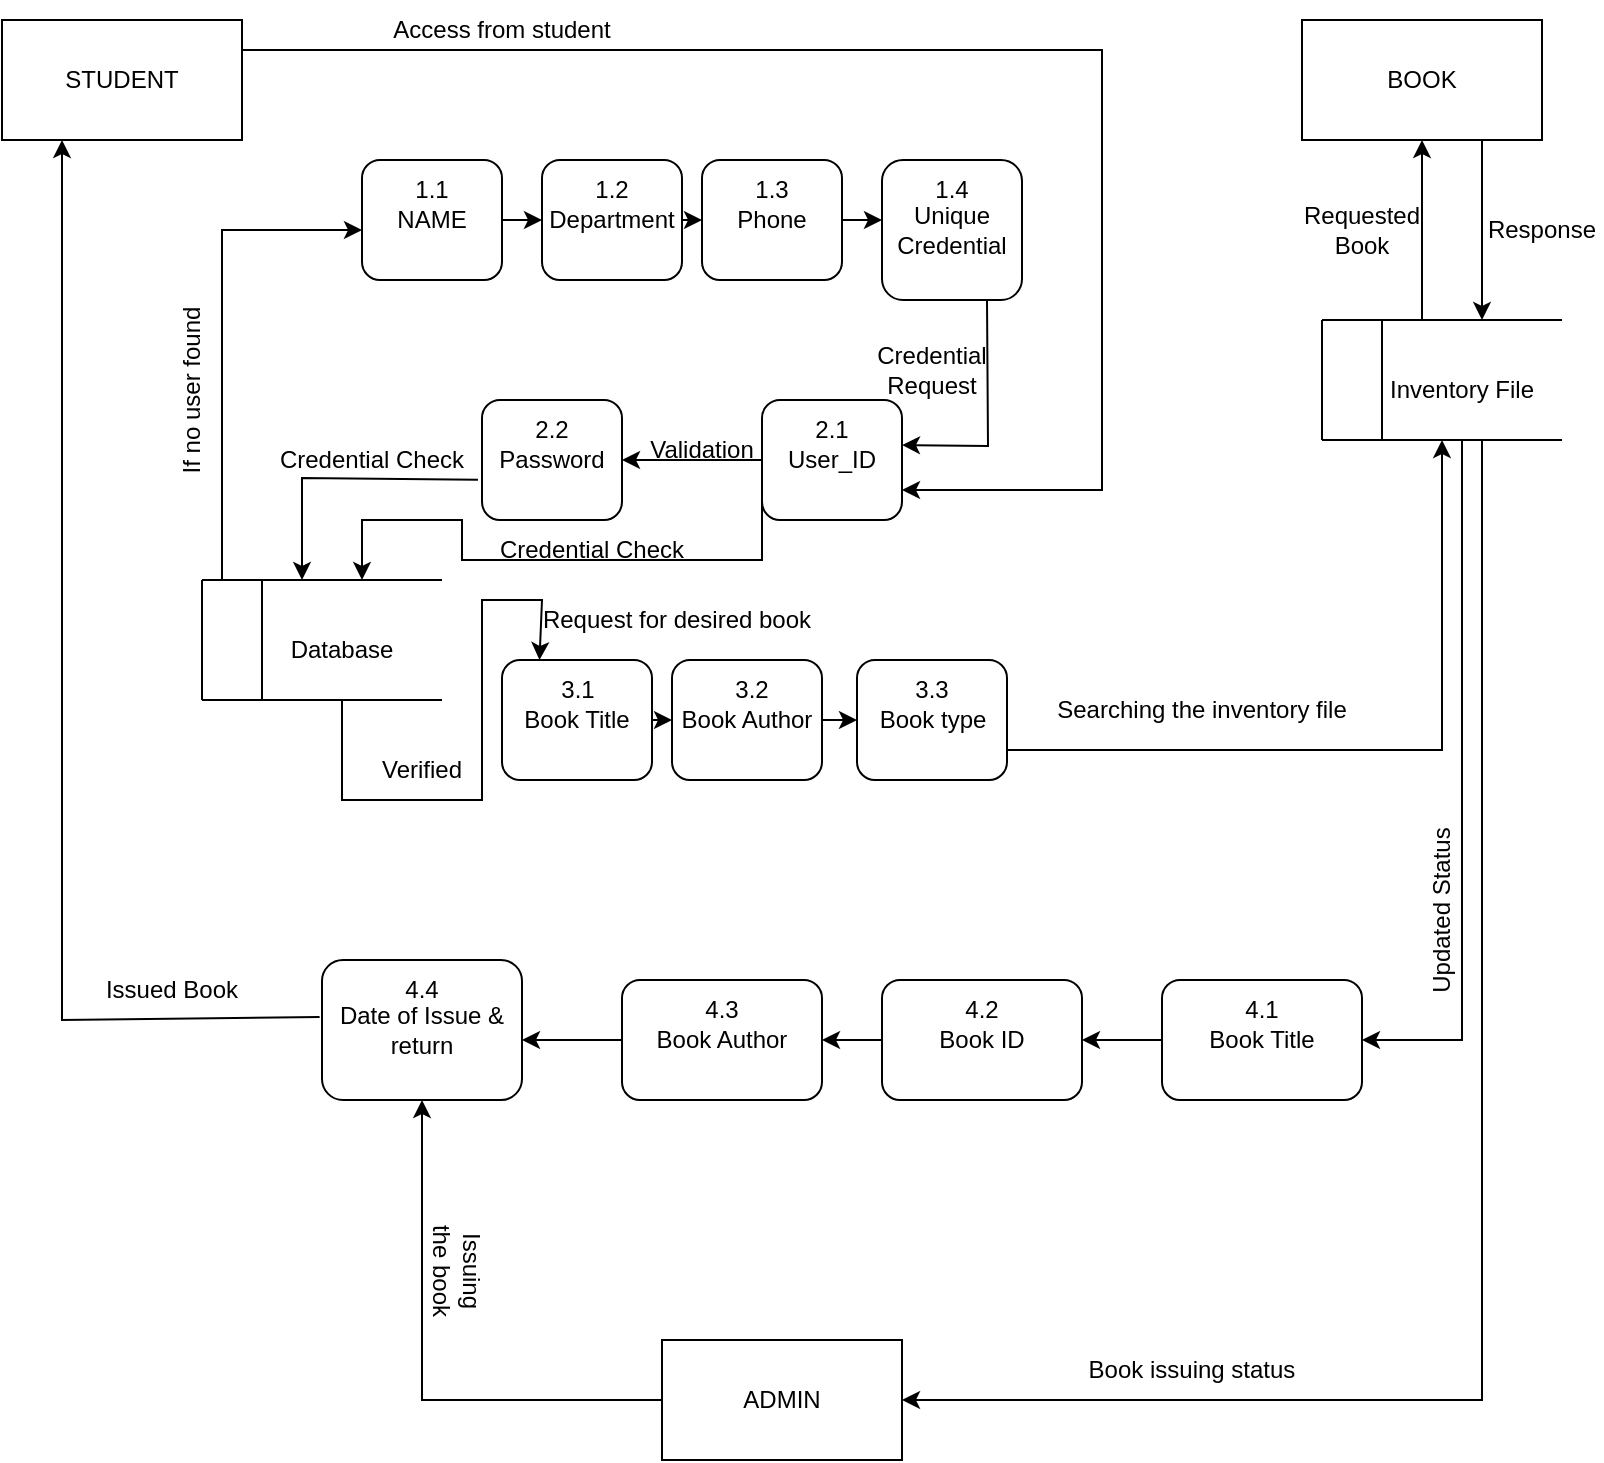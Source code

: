 <mxfile version="20.3.3" type="github">
  <diagram id="sZ0opgbdx6WAr5Ih1IuC" name="Page-1">
    <mxGraphModel dx="1037" dy="587" grid="1" gridSize="10" guides="1" tooltips="1" connect="1" arrows="1" fold="1" page="1" pageScale="1" pageWidth="850" pageHeight="1100" math="0" shadow="0">
      <root>
        <mxCell id="0" />
        <mxCell id="1" parent="0" />
        <mxCell id="Gsfxx9Z68uU7SboIG1dY-45" value="STUDENT" style="rounded=0;whiteSpace=wrap;html=1;" vertex="1" parent="1">
          <mxGeometry x="20" y="30" width="120" height="60" as="geometry" />
        </mxCell>
        <mxCell id="Gsfxx9Z68uU7SboIG1dY-46" value="BOOK" style="rounded=0;whiteSpace=wrap;html=1;" vertex="1" parent="1">
          <mxGeometry x="670" y="30" width="120" height="60" as="geometry" />
        </mxCell>
        <mxCell id="Gsfxx9Z68uU7SboIG1dY-51" value="1.0" style="text;html=1;strokeColor=none;fillColor=none;align=center;verticalAlign=middle;whiteSpace=wrap;rounded=0;" vertex="1" parent="1">
          <mxGeometry x="200" y="100" width="60" height="30" as="geometry" />
        </mxCell>
        <mxCell id="Gsfxx9Z68uU7SboIG1dY-56" value="" style="endArrow=none;html=1;rounded=0;entryX=0.25;entryY=0;entryDx=0;entryDy=0;exitX=0.25;exitY=1;exitDx=0;exitDy=0;" edge="1" parent="1">
          <mxGeometry width="50" height="50" relative="1" as="geometry">
            <mxPoint x="710" y="240" as="sourcePoint" />
            <mxPoint x="710" y="180" as="targetPoint" />
          </mxGeometry>
        </mxCell>
        <mxCell id="Gsfxx9Z68uU7SboIG1dY-57" value="" style="endArrow=none;html=1;rounded=0;entryX=0;entryY=0;entryDx=0;entryDy=0;exitX=1;exitY=0;exitDx=0;exitDy=0;" edge="1" parent="1">
          <mxGeometry width="50" height="50" relative="1" as="geometry">
            <mxPoint x="800" y="180" as="sourcePoint" />
            <mxPoint x="680" y="180" as="targetPoint" />
          </mxGeometry>
        </mxCell>
        <mxCell id="Gsfxx9Z68uU7SboIG1dY-58" value="" style="endArrow=none;html=1;rounded=0;entryX=0;entryY=0;entryDx=0;entryDy=0;exitX=0;exitY=1;exitDx=0;exitDy=0;" edge="1" parent="1">
          <mxGeometry width="50" height="50" relative="1" as="geometry">
            <mxPoint x="680" y="240" as="sourcePoint" />
            <mxPoint x="680" y="180" as="targetPoint" />
          </mxGeometry>
        </mxCell>
        <mxCell id="Gsfxx9Z68uU7SboIG1dY-59" value="" style="endArrow=none;html=1;rounded=0;" edge="1" parent="1">
          <mxGeometry width="50" height="50" relative="1" as="geometry">
            <mxPoint x="680" y="240" as="sourcePoint" />
            <mxPoint x="800" y="240" as="targetPoint" />
          </mxGeometry>
        </mxCell>
        <mxCell id="Gsfxx9Z68uU7SboIG1dY-60" value="Inventory File" style="text;html=1;strokeColor=none;fillColor=none;align=center;verticalAlign=middle;whiteSpace=wrap;rounded=0;" vertex="1" parent="1">
          <mxGeometry x="690" y="200" width="120" height="30" as="geometry" />
        </mxCell>
        <mxCell id="Gsfxx9Z68uU7SboIG1dY-64" value="" style="endArrow=none;html=1;rounded=0;exitX=0.25;exitY=1;exitDx=0;exitDy=0;entryX=0.25;entryY=0;entryDx=0;entryDy=0;" edge="1" parent="1">
          <mxGeometry width="50" height="50" relative="1" as="geometry">
            <mxPoint x="150" y="370" as="sourcePoint" />
            <mxPoint x="150" y="310" as="targetPoint" />
          </mxGeometry>
        </mxCell>
        <mxCell id="Gsfxx9Z68uU7SboIG1dY-65" value="" style="endArrow=none;html=1;rounded=0;exitX=0;exitY=0;exitDx=0;exitDy=0;entryX=1;entryY=0;entryDx=0;entryDy=0;" edge="1" parent="1">
          <mxGeometry width="50" height="50" relative="1" as="geometry">
            <mxPoint x="120" y="310" as="sourcePoint" />
            <mxPoint x="240" y="310" as="targetPoint" />
          </mxGeometry>
        </mxCell>
        <mxCell id="Gsfxx9Z68uU7SboIG1dY-66" value="" style="endArrow=none;html=1;rounded=0;exitX=0;exitY=1;exitDx=0;exitDy=0;entryX=1;entryY=1;entryDx=0;entryDy=0;" edge="1" parent="1">
          <mxGeometry width="50" height="50" relative="1" as="geometry">
            <mxPoint x="120" y="370" as="sourcePoint" />
            <mxPoint x="240" y="370" as="targetPoint" />
          </mxGeometry>
        </mxCell>
        <mxCell id="Gsfxx9Z68uU7SboIG1dY-67" value="" style="endArrow=none;html=1;rounded=0;exitX=0;exitY=1;exitDx=0;exitDy=0;entryX=0;entryY=0;entryDx=0;entryDy=0;" edge="1" parent="1">
          <mxGeometry width="50" height="50" relative="1" as="geometry">
            <mxPoint x="120" y="370" as="sourcePoint" />
            <mxPoint x="120" y="310" as="targetPoint" />
          </mxGeometry>
        </mxCell>
        <mxCell id="Gsfxx9Z68uU7SboIG1dY-68" value="Database" style="text;html=1;strokeColor=none;fillColor=none;align=center;verticalAlign=middle;whiteSpace=wrap;rounded=0;" vertex="1" parent="1">
          <mxGeometry x="160" y="330" width="60" height="30" as="geometry" />
        </mxCell>
        <mxCell id="Gsfxx9Z68uU7SboIG1dY-69" value="" style="endArrow=classic;html=1;rounded=0;exitX=1;exitY=0.25;exitDx=0;exitDy=0;entryX=1;entryY=0.5;entryDx=0;entryDy=0;" edge="1" parent="1" source="Gsfxx9Z68uU7SboIG1dY-45">
          <mxGeometry width="50" height="50" relative="1" as="geometry">
            <mxPoint x="390" y="260" as="sourcePoint" />
            <mxPoint x="470" y="265" as="targetPoint" />
            <Array as="points">
              <mxPoint x="570" y="45" />
              <mxPoint x="570" y="265" />
            </Array>
          </mxGeometry>
        </mxCell>
        <mxCell id="Gsfxx9Z68uU7SboIG1dY-70" value="Access from student" style="text;html=1;strokeColor=none;fillColor=none;align=center;verticalAlign=middle;whiteSpace=wrap;rounded=0;" vertex="1" parent="1">
          <mxGeometry x="180" y="20" width="180" height="30" as="geometry" />
        </mxCell>
        <mxCell id="Gsfxx9Z68uU7SboIG1dY-72" value="Credential Request" style="text;html=1;strokeColor=none;fillColor=none;align=center;verticalAlign=middle;whiteSpace=wrap;rounded=0;" vertex="1" parent="1">
          <mxGeometry x="435" y="190" width="100" height="30" as="geometry" />
        </mxCell>
        <mxCell id="Gsfxx9Z68uU7SboIG1dY-73" value="" style="endArrow=classic;html=1;rounded=0;exitX=-0.029;exitY=0.665;exitDx=0;exitDy=0;exitPerimeter=0;" edge="1" parent="1" source="Gsfxx9Z68uU7SboIG1dY-108">
          <mxGeometry width="50" height="50" relative="1" as="geometry">
            <mxPoint x="250" y="259" as="sourcePoint" />
            <mxPoint x="170" y="310" as="targetPoint" />
            <Array as="points">
              <mxPoint x="170" y="259" />
            </Array>
          </mxGeometry>
        </mxCell>
        <mxCell id="Gsfxx9Z68uU7SboIG1dY-74" value="Credential Check" style="text;html=1;strokeColor=none;fillColor=none;align=center;verticalAlign=middle;whiteSpace=wrap;rounded=0;" vertex="1" parent="1">
          <mxGeometry x="140" y="235" width="130" height="30" as="geometry" />
        </mxCell>
        <mxCell id="Gsfxx9Z68uU7SboIG1dY-75" value="" style="endArrow=classic;html=1;rounded=0;entryX=0.25;entryY=0;entryDx=0;entryDy=0;" edge="1" parent="1" target="Gsfxx9Z68uU7SboIG1dY-116">
          <mxGeometry width="50" height="50" relative="1" as="geometry">
            <mxPoint x="190" y="370" as="sourcePoint" />
            <mxPoint x="410" y="350" as="targetPoint" />
            <Array as="points">
              <mxPoint x="190" y="420" />
              <mxPoint x="260" y="420" />
              <mxPoint x="260" y="320" />
              <mxPoint x="290" y="320" />
            </Array>
          </mxGeometry>
        </mxCell>
        <mxCell id="Gsfxx9Z68uU7SboIG1dY-76" value="Request for desired book" style="text;html=1;strokeColor=none;fillColor=none;align=center;verticalAlign=middle;whiteSpace=wrap;rounded=0;" vertex="1" parent="1">
          <mxGeometry x="285" y="320" width="145" height="20" as="geometry" />
        </mxCell>
        <mxCell id="Gsfxx9Z68uU7SboIG1dY-77" value="" style="endArrow=classic;html=1;rounded=0;exitX=1;exitY=0.75;exitDx=0;exitDy=0;" edge="1" parent="1" source="Gsfxx9Z68uU7SboIG1dY-118">
          <mxGeometry width="50" height="50" relative="1" as="geometry">
            <mxPoint x="540" y="395" as="sourcePoint" />
            <mxPoint x="740" y="240" as="targetPoint" />
            <Array as="points">
              <mxPoint x="740" y="395" />
            </Array>
          </mxGeometry>
        </mxCell>
        <mxCell id="Gsfxx9Z68uU7SboIG1dY-78" value="Searching the inventory file" style="text;html=1;strokeColor=none;fillColor=none;align=center;verticalAlign=middle;whiteSpace=wrap;rounded=0;" vertex="1" parent="1">
          <mxGeometry x="540" y="360" width="160" height="30" as="geometry" />
        </mxCell>
        <mxCell id="Gsfxx9Z68uU7SboIG1dY-79" value="" style="endArrow=classic;html=1;rounded=0;entryX=0.5;entryY=1;entryDx=0;entryDy=0;" edge="1" parent="1" target="Gsfxx9Z68uU7SboIG1dY-46">
          <mxGeometry width="50" height="50" relative="1" as="geometry">
            <mxPoint x="730" y="180" as="sourcePoint" />
            <mxPoint x="470" y="240" as="targetPoint" />
          </mxGeometry>
        </mxCell>
        <mxCell id="Gsfxx9Z68uU7SboIG1dY-80" value="Requested Book" style="text;html=1;strokeColor=none;fillColor=none;align=center;verticalAlign=middle;whiteSpace=wrap;rounded=0;" vertex="1" parent="1">
          <mxGeometry x="670" y="120" width="60" height="30" as="geometry" />
        </mxCell>
        <mxCell id="Gsfxx9Z68uU7SboIG1dY-81" value="" style="endArrow=classic;html=1;rounded=0;exitX=0.75;exitY=1;exitDx=0;exitDy=0;" edge="1" parent="1" source="Gsfxx9Z68uU7SboIG1dY-46">
          <mxGeometry width="50" height="50" relative="1" as="geometry">
            <mxPoint x="420" y="290" as="sourcePoint" />
            <mxPoint x="760" y="180" as="targetPoint" />
          </mxGeometry>
        </mxCell>
        <mxCell id="Gsfxx9Z68uU7SboIG1dY-82" value="Response" style="text;html=1;strokeColor=none;fillColor=none;align=center;verticalAlign=middle;whiteSpace=wrap;rounded=0;" vertex="1" parent="1">
          <mxGeometry x="760" y="120" width="60" height="30" as="geometry" />
        </mxCell>
        <mxCell id="Gsfxx9Z68uU7SboIG1dY-140" style="edgeStyle=orthogonalEdgeStyle;rounded=0;orthogonalLoop=1;jettySize=auto;html=1;entryX=0.5;entryY=1;entryDx=0;entryDy=0;" edge="1" parent="1" source="Gsfxx9Z68uU7SboIG1dY-83" target="Gsfxx9Z68uU7SboIG1dY-130">
          <mxGeometry relative="1" as="geometry" />
        </mxCell>
        <mxCell id="Gsfxx9Z68uU7SboIG1dY-83" value="ADMIN" style="rounded=0;whiteSpace=wrap;html=1;" vertex="1" parent="1">
          <mxGeometry x="350" y="690" width="120" height="60" as="geometry" />
        </mxCell>
        <mxCell id="Gsfxx9Z68uU7SboIG1dY-84" value="" style="endArrow=classic;html=1;rounded=0;entryX=1;entryY=0.5;entryDx=0;entryDy=0;" edge="1" parent="1" target="Gsfxx9Z68uU7SboIG1dY-83">
          <mxGeometry width="50" height="50" relative="1" as="geometry">
            <mxPoint x="760" y="240" as="sourcePoint" />
            <mxPoint x="520" y="480" as="targetPoint" />
            <Array as="points">
              <mxPoint x="760" y="720" />
            </Array>
          </mxGeometry>
        </mxCell>
        <mxCell id="Gsfxx9Z68uU7SboIG1dY-85" value="Book issuing status" style="text;html=1;strokeColor=none;fillColor=none;align=center;verticalAlign=middle;whiteSpace=wrap;rounded=0;" vertex="1" parent="1">
          <mxGeometry x="560" y="690" width="110" height="30" as="geometry" />
        </mxCell>
        <mxCell id="Gsfxx9Z68uU7SboIG1dY-90" value="" style="endArrow=classic;html=1;rounded=0;entryX=0.25;entryY=1;entryDx=0;entryDy=0;exitX=-0.012;exitY=0.408;exitDx=0;exitDy=0;exitPerimeter=0;" edge="1" parent="1" source="Gsfxx9Z68uU7SboIG1dY-130" target="Gsfxx9Z68uU7SboIG1dY-45">
          <mxGeometry width="50" height="50" relative="1" as="geometry">
            <mxPoint x="170" y="530" as="sourcePoint" />
            <mxPoint x="290" y="300" as="targetPoint" />
            <Array as="points">
              <mxPoint x="50" y="530" />
            </Array>
          </mxGeometry>
        </mxCell>
        <mxCell id="Gsfxx9Z68uU7SboIG1dY-91" value="Issued Book" style="text;html=1;strokeColor=none;fillColor=none;align=center;verticalAlign=middle;whiteSpace=wrap;rounded=0;" vertex="1" parent="1">
          <mxGeometry x="60" y="500" width="90" height="30" as="geometry" />
        </mxCell>
        <mxCell id="Gsfxx9Z68uU7SboIG1dY-92" value="" style="endArrow=classic;html=1;rounded=0;entryX=0;entryY=0.5;entryDx=0;entryDy=0;" edge="1" parent="1">
          <mxGeometry width="50" height="50" relative="1" as="geometry">
            <mxPoint x="130" y="310" as="sourcePoint" />
            <mxPoint x="200" y="135" as="targetPoint" />
            <Array as="points">
              <mxPoint x="130" y="135" />
            </Array>
          </mxGeometry>
        </mxCell>
        <mxCell id="Gsfxx9Z68uU7SboIG1dY-93" value="If no user found" style="text;html=1;strokeColor=none;fillColor=none;align=center;verticalAlign=middle;whiteSpace=wrap;rounded=0;rotation=-90;" vertex="1" parent="1">
          <mxGeometry x="70" y="200" width="90" height="30" as="geometry" />
        </mxCell>
        <mxCell id="Gsfxx9Z68uU7SboIG1dY-94" value="NAME" style="rounded=1;whiteSpace=wrap;html=1;" vertex="1" parent="1">
          <mxGeometry x="200" y="100" width="70" height="60" as="geometry" />
        </mxCell>
        <mxCell id="Gsfxx9Z68uU7SboIG1dY-95" value="1.1" style="text;html=1;strokeColor=none;fillColor=none;align=center;verticalAlign=middle;whiteSpace=wrap;rounded=0;" vertex="1" parent="1">
          <mxGeometry x="205" y="100" width="60" height="30" as="geometry" />
        </mxCell>
        <mxCell id="Gsfxx9Z68uU7SboIG1dY-96" value="Department" style="rounded=1;whiteSpace=wrap;html=1;" vertex="1" parent="1">
          <mxGeometry x="290" y="100" width="70" height="60" as="geometry" />
        </mxCell>
        <mxCell id="Gsfxx9Z68uU7SboIG1dY-97" value="1.2" style="text;html=1;strokeColor=none;fillColor=none;align=center;verticalAlign=middle;whiteSpace=wrap;rounded=0;" vertex="1" parent="1">
          <mxGeometry x="295" y="100" width="60" height="30" as="geometry" />
        </mxCell>
        <mxCell id="Gsfxx9Z68uU7SboIG1dY-98" value="" style="endArrow=classic;html=1;rounded=0;exitX=1;exitY=0.5;exitDx=0;exitDy=0;" edge="1" parent="1" source="Gsfxx9Z68uU7SboIG1dY-94">
          <mxGeometry width="50" height="50" relative="1" as="geometry">
            <mxPoint x="400" y="180" as="sourcePoint" />
            <mxPoint x="290" y="130" as="targetPoint" />
          </mxGeometry>
        </mxCell>
        <mxCell id="Gsfxx9Z68uU7SboIG1dY-99" value="Phone" style="rounded=1;whiteSpace=wrap;html=1;" vertex="1" parent="1">
          <mxGeometry x="370" y="100" width="70" height="60" as="geometry" />
        </mxCell>
        <mxCell id="Gsfxx9Z68uU7SboIG1dY-100" value="1.3" style="text;html=1;strokeColor=none;fillColor=none;align=center;verticalAlign=middle;whiteSpace=wrap;rounded=0;" vertex="1" parent="1">
          <mxGeometry x="375" y="100" width="60" height="30" as="geometry" />
        </mxCell>
        <mxCell id="Gsfxx9Z68uU7SboIG1dY-101" value="" style="endArrow=classic;html=1;rounded=0;exitX=1;exitY=0.5;exitDx=0;exitDy=0;" edge="1" parent="1" source="Gsfxx9Z68uU7SboIG1dY-96">
          <mxGeometry width="50" height="50" relative="1" as="geometry">
            <mxPoint x="350" y="180" as="sourcePoint" />
            <mxPoint x="370" y="130" as="targetPoint" />
          </mxGeometry>
        </mxCell>
        <mxCell id="Gsfxx9Z68uU7SboIG1dY-102" value="Unique Credential" style="rounded=1;whiteSpace=wrap;html=1;" vertex="1" parent="1">
          <mxGeometry x="460" y="100" width="70" height="70" as="geometry" />
        </mxCell>
        <mxCell id="Gsfxx9Z68uU7SboIG1dY-103" value="1.4" style="text;html=1;strokeColor=none;fillColor=none;align=center;verticalAlign=middle;whiteSpace=wrap;rounded=0;" vertex="1" parent="1">
          <mxGeometry x="465" y="100" width="60" height="30" as="geometry" />
        </mxCell>
        <mxCell id="Gsfxx9Z68uU7SboIG1dY-104" value="" style="endArrow=classic;html=1;rounded=0;entryX=0;entryY=0.429;entryDx=0;entryDy=0;entryPerimeter=0;exitX=1;exitY=0.5;exitDx=0;exitDy=0;" edge="1" parent="1" source="Gsfxx9Z68uU7SboIG1dY-99" target="Gsfxx9Z68uU7SboIG1dY-102">
          <mxGeometry width="50" height="50" relative="1" as="geometry">
            <mxPoint x="310" y="210" as="sourcePoint" />
            <mxPoint x="360" y="160" as="targetPoint" />
          </mxGeometry>
        </mxCell>
        <mxCell id="Gsfxx9Z68uU7SboIG1dY-105" value="" style="endArrow=classic;html=1;rounded=0;entryX=1;entryY=0.25;entryDx=0;entryDy=0;exitX=0.75;exitY=1;exitDx=0;exitDy=0;" edge="1" parent="1" source="Gsfxx9Z68uU7SboIG1dY-102">
          <mxGeometry width="50" height="50" relative="1" as="geometry">
            <mxPoint x="360" y="260" as="sourcePoint" />
            <mxPoint x="470" y="242.5" as="targetPoint" />
            <Array as="points">
              <mxPoint x="513" y="243" />
            </Array>
          </mxGeometry>
        </mxCell>
        <mxCell id="Gsfxx9Z68uU7SboIG1dY-106" value="User_ID" style="rounded=1;whiteSpace=wrap;html=1;" vertex="1" parent="1">
          <mxGeometry x="400" y="220" width="70" height="60" as="geometry" />
        </mxCell>
        <mxCell id="Gsfxx9Z68uU7SboIG1dY-108" value="Password" style="rounded=1;whiteSpace=wrap;html=1;" vertex="1" parent="1">
          <mxGeometry x="260" y="220" width="70" height="60" as="geometry" />
        </mxCell>
        <mxCell id="Gsfxx9Z68uU7SboIG1dY-109" value="" style="endArrow=classic;html=1;rounded=0;entryX=1;entryY=0.5;entryDx=0;entryDy=0;exitX=0;exitY=0.5;exitDx=0;exitDy=0;" edge="1" parent="1" source="Gsfxx9Z68uU7SboIG1dY-106" target="Gsfxx9Z68uU7SboIG1dY-108">
          <mxGeometry width="50" height="50" relative="1" as="geometry">
            <mxPoint x="360" y="310" as="sourcePoint" />
            <mxPoint x="410" y="260" as="targetPoint" />
          </mxGeometry>
        </mxCell>
        <mxCell id="Gsfxx9Z68uU7SboIG1dY-110" value="" style="endArrow=classic;html=1;rounded=0;exitX=0;exitY=0.75;exitDx=0;exitDy=0;" edge="1" parent="1" source="Gsfxx9Z68uU7SboIG1dY-106">
          <mxGeometry width="50" height="50" relative="1" as="geometry">
            <mxPoint x="360" y="290" as="sourcePoint" />
            <mxPoint x="200" y="310" as="targetPoint" />
            <Array as="points">
              <mxPoint x="400" y="300" />
              <mxPoint x="250" y="300" />
              <mxPoint x="250" y="280" />
              <mxPoint x="200" y="280" />
            </Array>
          </mxGeometry>
        </mxCell>
        <mxCell id="Gsfxx9Z68uU7SboIG1dY-111" value="Credential Check" style="text;html=1;strokeColor=none;fillColor=none;align=center;verticalAlign=middle;whiteSpace=wrap;rounded=0;" vertex="1" parent="1">
          <mxGeometry x="250" y="280" width="130" height="30" as="geometry" />
        </mxCell>
        <mxCell id="Gsfxx9Z68uU7SboIG1dY-112" value="Validation" style="text;html=1;strokeColor=none;fillColor=none;align=center;verticalAlign=middle;whiteSpace=wrap;rounded=0;" vertex="1" parent="1">
          <mxGeometry x="340" y="230" width="60" height="30" as="geometry" />
        </mxCell>
        <mxCell id="Gsfxx9Z68uU7SboIG1dY-113" value="Verified" style="text;html=1;strokeColor=none;fillColor=none;align=center;verticalAlign=middle;whiteSpace=wrap;rounded=0;" vertex="1" parent="1">
          <mxGeometry x="200" y="390" width="60" height="30" as="geometry" />
        </mxCell>
        <mxCell id="Gsfxx9Z68uU7SboIG1dY-114" value="2.1" style="text;html=1;strokeColor=none;fillColor=none;align=center;verticalAlign=middle;whiteSpace=wrap;rounded=0;" vertex="1" parent="1">
          <mxGeometry x="405" y="220" width="60" height="30" as="geometry" />
        </mxCell>
        <mxCell id="Gsfxx9Z68uU7SboIG1dY-115" value="2.2" style="text;html=1;strokeColor=none;fillColor=none;align=center;verticalAlign=middle;whiteSpace=wrap;rounded=0;" vertex="1" parent="1">
          <mxGeometry x="265" y="220" width="60" height="30" as="geometry" />
        </mxCell>
        <mxCell id="Gsfxx9Z68uU7SboIG1dY-120" style="edgeStyle=orthogonalEdgeStyle;rounded=0;orthogonalLoop=1;jettySize=auto;html=1;exitX=1;exitY=0.5;exitDx=0;exitDy=0;entryX=0;entryY=0.5;entryDx=0;entryDy=0;" edge="1" parent="1" source="Gsfxx9Z68uU7SboIG1dY-116" target="Gsfxx9Z68uU7SboIG1dY-117">
          <mxGeometry relative="1" as="geometry" />
        </mxCell>
        <mxCell id="Gsfxx9Z68uU7SboIG1dY-116" value="Book Title" style="rounded=1;whiteSpace=wrap;html=1;" vertex="1" parent="1">
          <mxGeometry x="270" y="350" width="75" height="60" as="geometry" />
        </mxCell>
        <mxCell id="Gsfxx9Z68uU7SboIG1dY-121" style="edgeStyle=orthogonalEdgeStyle;rounded=0;orthogonalLoop=1;jettySize=auto;html=1;exitX=1;exitY=0.5;exitDx=0;exitDy=0;entryX=0;entryY=0.5;entryDx=0;entryDy=0;" edge="1" parent="1" source="Gsfxx9Z68uU7SboIG1dY-117" target="Gsfxx9Z68uU7SboIG1dY-118">
          <mxGeometry relative="1" as="geometry" />
        </mxCell>
        <mxCell id="Gsfxx9Z68uU7SboIG1dY-117" value="Book Author" style="rounded=1;whiteSpace=wrap;html=1;" vertex="1" parent="1">
          <mxGeometry x="355" y="350" width="75" height="60" as="geometry" />
        </mxCell>
        <mxCell id="Gsfxx9Z68uU7SboIG1dY-118" value="Book type" style="rounded=1;whiteSpace=wrap;html=1;" vertex="1" parent="1">
          <mxGeometry x="447.5" y="350" width="75" height="60" as="geometry" />
        </mxCell>
        <mxCell id="Gsfxx9Z68uU7SboIG1dY-122" value="3.1" style="text;html=1;strokeColor=none;fillColor=none;align=center;verticalAlign=middle;whiteSpace=wrap;rounded=0;" vertex="1" parent="1">
          <mxGeometry x="277.5" y="350" width="60" height="30" as="geometry" />
        </mxCell>
        <mxCell id="Gsfxx9Z68uU7SboIG1dY-123" value="3.2" style="text;html=1;strokeColor=none;fillColor=none;align=center;verticalAlign=middle;whiteSpace=wrap;rounded=0;" vertex="1" parent="1">
          <mxGeometry x="365" y="350" width="60" height="30" as="geometry" />
        </mxCell>
        <mxCell id="Gsfxx9Z68uU7SboIG1dY-124" value="3.3" style="text;html=1;strokeColor=none;fillColor=none;align=center;verticalAlign=middle;whiteSpace=wrap;rounded=0;" vertex="1" parent="1">
          <mxGeometry x="455" y="350" width="60" height="30" as="geometry" />
        </mxCell>
        <mxCell id="Gsfxx9Z68uU7SboIG1dY-137" style="edgeStyle=orthogonalEdgeStyle;rounded=0;orthogonalLoop=1;jettySize=auto;html=1;" edge="1" parent="1" source="Gsfxx9Z68uU7SboIG1dY-127" target="Gsfxx9Z68uU7SboIG1dY-128">
          <mxGeometry relative="1" as="geometry" />
        </mxCell>
        <mxCell id="Gsfxx9Z68uU7SboIG1dY-127" value="Book Title" style="rounded=1;whiteSpace=wrap;html=1;" vertex="1" parent="1">
          <mxGeometry x="600" y="510" width="100" height="60" as="geometry" />
        </mxCell>
        <mxCell id="Gsfxx9Z68uU7SboIG1dY-138" style="edgeStyle=orthogonalEdgeStyle;rounded=0;orthogonalLoop=1;jettySize=auto;html=1;entryX=1;entryY=0.5;entryDx=0;entryDy=0;" edge="1" parent="1" source="Gsfxx9Z68uU7SboIG1dY-128" target="Gsfxx9Z68uU7SboIG1dY-129">
          <mxGeometry relative="1" as="geometry" />
        </mxCell>
        <mxCell id="Gsfxx9Z68uU7SboIG1dY-128" value="Book ID&lt;span style=&quot;color: rgba(0, 0, 0, 0); font-family: monospace; font-size: 0px; text-align: start;&quot;&gt;%3CmxGraphModel%3E%3Croot%3E%3CmxCell%20id%3D%220%22%2F%3E%3CmxCell%20id%3D%221%22%20parent%3D%220%22%2F%3E%3CmxCell%20id%3D%222%22%20value%3D%22Book%20Title%22%20style%3D%22rounded%3D1%3BwhiteSpace%3Dwrap%3Bhtml%3D1%3B%22%20vertex%3D%221%22%20parent%3D%221%22%3E%3CmxGeometry%20x%3D%22530%22%20y%3D%22510%22%20width%3D%22100%22%20height%3D%2260%22%20as%3D%22geometry%22%2F%3E%3C%2FmxCell%3E%3C%2Froot%3E%3C%2FmxGraphModel%3E&lt;/span&gt;" style="rounded=1;whiteSpace=wrap;html=1;" vertex="1" parent="1">
          <mxGeometry x="460" y="510" width="100" height="60" as="geometry" />
        </mxCell>
        <mxCell id="Gsfxx9Z68uU7SboIG1dY-139" style="edgeStyle=orthogonalEdgeStyle;rounded=0;orthogonalLoop=1;jettySize=auto;html=1;entryX=1;entryY=0.571;entryDx=0;entryDy=0;entryPerimeter=0;" edge="1" parent="1" source="Gsfxx9Z68uU7SboIG1dY-129" target="Gsfxx9Z68uU7SboIG1dY-130">
          <mxGeometry relative="1" as="geometry" />
        </mxCell>
        <mxCell id="Gsfxx9Z68uU7SboIG1dY-129" value="Book Author" style="rounded=1;whiteSpace=wrap;html=1;" vertex="1" parent="1">
          <mxGeometry x="330" y="510" width="100" height="60" as="geometry" />
        </mxCell>
        <mxCell id="Gsfxx9Z68uU7SboIG1dY-130" value="Date of Issue &amp;amp; return" style="rounded=1;whiteSpace=wrap;html=1;" vertex="1" parent="1">
          <mxGeometry x="180" y="500" width="100" height="70" as="geometry" />
        </mxCell>
        <mxCell id="Gsfxx9Z68uU7SboIG1dY-131" value="" style="endArrow=classic;html=1;rounded=0;entryX=1;entryY=0.5;entryDx=0;entryDy=0;" edge="1" parent="1" target="Gsfxx9Z68uU7SboIG1dY-127">
          <mxGeometry width="50" height="50" relative="1" as="geometry">
            <mxPoint x="750" y="240" as="sourcePoint" />
            <mxPoint x="650" y="400" as="targetPoint" />
            <Array as="points">
              <mxPoint x="750" y="540" />
            </Array>
          </mxGeometry>
        </mxCell>
        <mxCell id="Gsfxx9Z68uU7SboIG1dY-132" value="Updated Status" style="text;html=1;strokeColor=none;fillColor=none;align=center;verticalAlign=middle;whiteSpace=wrap;rounded=0;rotation=-90;" vertex="1" parent="1">
          <mxGeometry x="690" y="460" width="100" height="30" as="geometry" />
        </mxCell>
        <mxCell id="Gsfxx9Z68uU7SboIG1dY-133" value="4.1" style="text;html=1;strokeColor=none;fillColor=none;align=center;verticalAlign=middle;whiteSpace=wrap;rounded=0;" vertex="1" parent="1">
          <mxGeometry x="620" y="510" width="60" height="30" as="geometry" />
        </mxCell>
        <mxCell id="Gsfxx9Z68uU7SboIG1dY-134" value="4.2" style="text;html=1;strokeColor=none;fillColor=none;align=center;verticalAlign=middle;whiteSpace=wrap;rounded=0;" vertex="1" parent="1">
          <mxGeometry x="480" y="510" width="60" height="30" as="geometry" />
        </mxCell>
        <mxCell id="Gsfxx9Z68uU7SboIG1dY-135" value="4.3" style="text;html=1;strokeColor=none;fillColor=none;align=center;verticalAlign=middle;whiteSpace=wrap;rounded=0;" vertex="1" parent="1">
          <mxGeometry x="350" y="510" width="60" height="30" as="geometry" />
        </mxCell>
        <mxCell id="Gsfxx9Z68uU7SboIG1dY-136" value="4.4&lt;br&gt;" style="text;html=1;strokeColor=none;fillColor=none;align=center;verticalAlign=middle;whiteSpace=wrap;rounded=0;" vertex="1" parent="1">
          <mxGeometry x="200" y="500" width="60" height="30" as="geometry" />
        </mxCell>
        <mxCell id="Gsfxx9Z68uU7SboIG1dY-142" value="Issuing the book" style="text;html=1;strokeColor=none;fillColor=none;align=center;verticalAlign=middle;whiteSpace=wrap;rounded=0;rotation=90;" vertex="1" parent="1">
          <mxGeometry x="217.5" y="640" width="60" height="30" as="geometry" />
        </mxCell>
      </root>
    </mxGraphModel>
  </diagram>
</mxfile>
